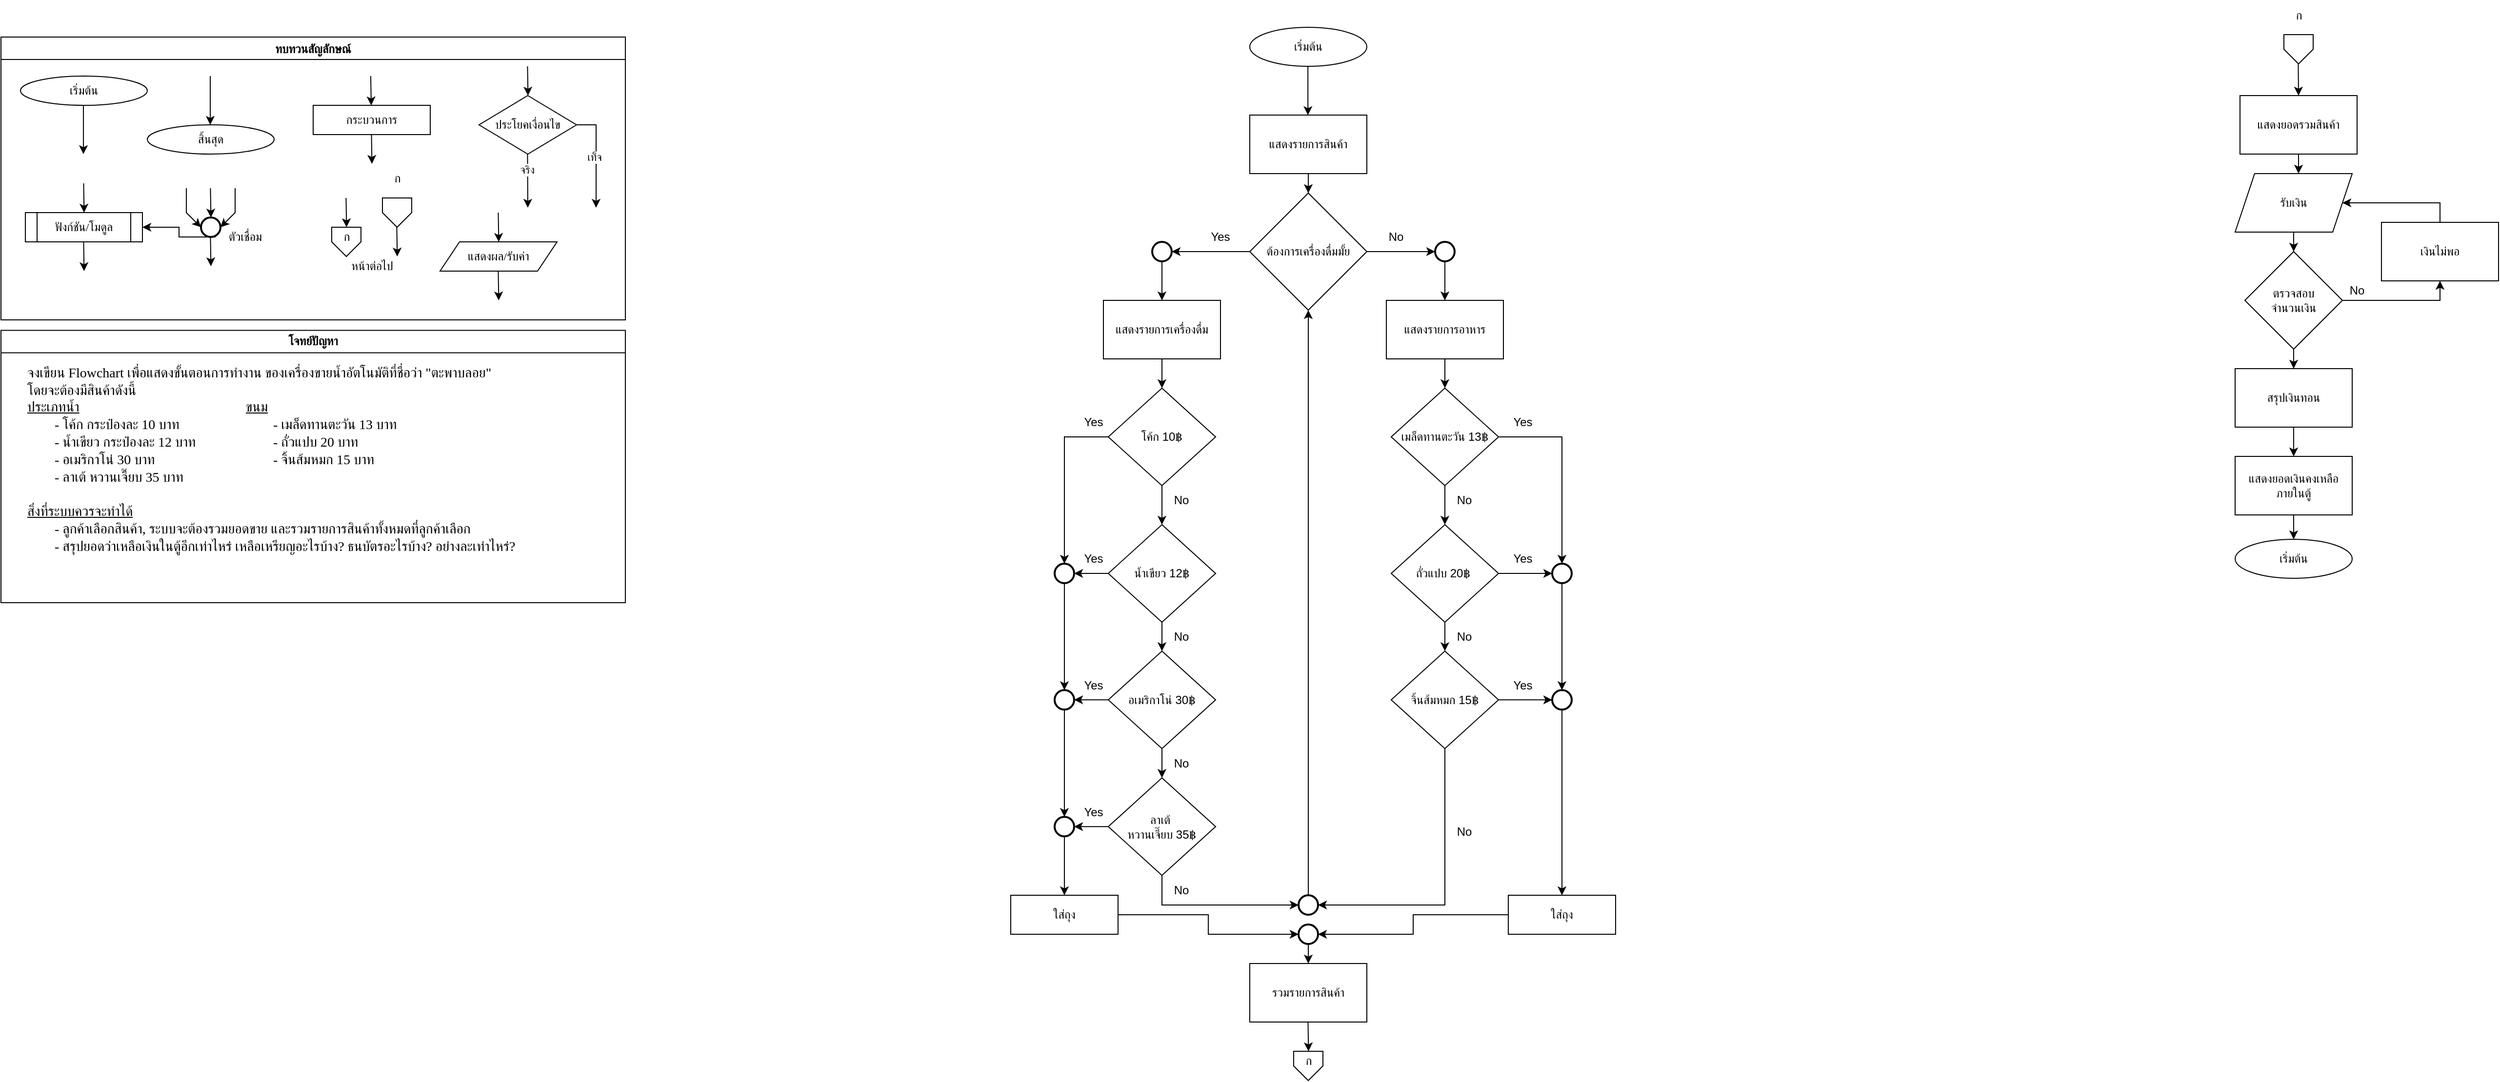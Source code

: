 <mxfile version="28.0.3">
  <diagram name="Page-1" id="P9CoXDW8uRd9M_O3XwbH">
    <mxGraphModel dx="2895" dy="1022" grid="1" gridSize="10" guides="1" tooltips="1" connect="1" arrows="1" fold="1" page="1" pageScale="1" pageWidth="1000" pageHeight="1169" math="0" shadow="0">
      <root>
        <mxCell id="0" />
        <mxCell id="1" parent="0" />
        <mxCell id="0fHbCotXsVHA08c29kzg-1" value="ทบทวนสัญลักษณ์" style="swimlane;fontFamily=Sarabun;fontSource=https%3A%2F%2Ffonts.googleapis.com%2Fcss%3Ffamily%3DSarabun;" vertex="1" parent="1">
          <mxGeometry x="-840" y="40" width="640" height="290" as="geometry" />
        </mxCell>
        <mxCell id="0fHbCotXsVHA08c29kzg-2" value="&lt;font data-font-src=&quot;https://fonts.googleapis.com/css?family=Sarabun&quot; face=&quot;Sarabun&quot;&gt;เริ่มต้น&lt;/font&gt;" style="ellipse;whiteSpace=wrap;html=1;" vertex="1" parent="0fHbCotXsVHA08c29kzg-1">
          <mxGeometry x="20" y="40" width="130" height="30" as="geometry" />
        </mxCell>
        <mxCell id="0fHbCotXsVHA08c29kzg-3" value="" style="endArrow=classic;html=1;rounded=0;" edge="1" parent="0fHbCotXsVHA08c29kzg-1">
          <mxGeometry width="50" height="50" relative="1" as="geometry">
            <mxPoint x="84.5" y="70" as="sourcePoint" />
            <mxPoint x="84.5" y="120" as="targetPoint" />
          </mxGeometry>
        </mxCell>
        <mxCell id="0fHbCotXsVHA08c29kzg-4" value="&lt;font face=&quot;Sarabun&quot;&gt;สิ้นสุด&lt;/font&gt;" style="ellipse;whiteSpace=wrap;html=1;" vertex="1" parent="0fHbCotXsVHA08c29kzg-1">
          <mxGeometry x="150" y="90" width="130" height="30" as="geometry" />
        </mxCell>
        <mxCell id="0fHbCotXsVHA08c29kzg-5" value="" style="endArrow=classic;html=1;rounded=0;" edge="1" parent="0fHbCotXsVHA08c29kzg-1">
          <mxGeometry width="50" height="50" relative="1" as="geometry">
            <mxPoint x="214.5" y="40" as="sourcePoint" />
            <mxPoint x="214.5" y="90" as="targetPoint" />
          </mxGeometry>
        </mxCell>
        <mxCell id="0fHbCotXsVHA08c29kzg-6" value="กระบวนการ" style="rounded=0;whiteSpace=wrap;html=1;fontFamily=Sarabun;fontSource=https%3A%2F%2Ffonts.googleapis.com%2Fcss%3Ffamily%3DSarabun;" vertex="1" parent="0fHbCotXsVHA08c29kzg-1">
          <mxGeometry x="320" y="70" width="120" height="30" as="geometry" />
        </mxCell>
        <mxCell id="0fHbCotXsVHA08c29kzg-7" value="" style="endArrow=classic;html=1;rounded=0;" edge="1" parent="0fHbCotXsVHA08c29kzg-1">
          <mxGeometry width="50" height="50" relative="1" as="geometry">
            <mxPoint x="379" y="40" as="sourcePoint" />
            <mxPoint x="379.5" y="70" as="targetPoint" />
          </mxGeometry>
        </mxCell>
        <mxCell id="0fHbCotXsVHA08c29kzg-8" value="" style="endArrow=classic;html=1;rounded=0;" edge="1" parent="0fHbCotXsVHA08c29kzg-1">
          <mxGeometry width="50" height="50" relative="1" as="geometry">
            <mxPoint x="379.75" y="100" as="sourcePoint" />
            <mxPoint x="380.25" y="130" as="targetPoint" />
          </mxGeometry>
        </mxCell>
        <mxCell id="0fHbCotXsVHA08c29kzg-9" value="ประโยคเงื่อนไข" style="rhombus;whiteSpace=wrap;html=1;fontFamily=Sarabun;fontSource=https%3A%2F%2Ffonts.googleapis.com%2Fcss%3Ffamily%3DSarabun;" vertex="1" parent="0fHbCotXsVHA08c29kzg-1">
          <mxGeometry x="490" y="60" width="100" height="60" as="geometry" />
        </mxCell>
        <mxCell id="0fHbCotXsVHA08c29kzg-10" value="" style="endArrow=classic;html=1;rounded=0;" edge="1" parent="0fHbCotXsVHA08c29kzg-1">
          <mxGeometry width="50" height="50" relative="1" as="geometry">
            <mxPoint x="539.71" y="30" as="sourcePoint" />
            <mxPoint x="540.21" y="60" as="targetPoint" />
          </mxGeometry>
        </mxCell>
        <mxCell id="0fHbCotXsVHA08c29kzg-11" value="" style="endArrow=classic;html=1;rounded=0;" edge="1" parent="0fHbCotXsVHA08c29kzg-1">
          <mxGeometry width="50" height="50" relative="1" as="geometry">
            <mxPoint x="539.71" y="120" as="sourcePoint" />
            <mxPoint x="540" y="175" as="targetPoint" />
          </mxGeometry>
        </mxCell>
        <mxCell id="0fHbCotXsVHA08c29kzg-12" value="จริง" style="edgeLabel;html=1;align=center;verticalAlign=middle;resizable=0;points=[];fontFamily=Sarabun;fontSource=https%3A%2F%2Ffonts.googleapis.com%2Fcss%3Ffamily%3DSarabun;" vertex="1" connectable="0" parent="0fHbCotXsVHA08c29kzg-11">
          <mxGeometry x="-0.414" y="-1" relative="1" as="geometry">
            <mxPoint as="offset" />
          </mxGeometry>
        </mxCell>
        <mxCell id="0fHbCotXsVHA08c29kzg-13" value="" style="endArrow=classic;html=1;rounded=0;exitX=1;exitY=0.5;exitDx=0;exitDy=0;" edge="1" parent="0fHbCotXsVHA08c29kzg-1" source="0fHbCotXsVHA08c29kzg-9">
          <mxGeometry width="50" height="50" relative="1" as="geometry">
            <mxPoint x="620" y="95" as="sourcePoint" />
            <mxPoint x="610" y="175" as="targetPoint" />
            <Array as="points">
              <mxPoint x="610" y="90" />
            </Array>
          </mxGeometry>
        </mxCell>
        <mxCell id="0fHbCotXsVHA08c29kzg-14" value="&lt;font data-font-src=&quot;https://fonts.googleapis.com/css?family=Sarabun&quot; face=&quot;Sarabun&quot;&gt;เท็จ&lt;/font&gt;" style="edgeLabel;html=1;align=center;verticalAlign=middle;resizable=0;points=[];" vertex="1" connectable="0" parent="0fHbCotXsVHA08c29kzg-13">
          <mxGeometry x="-0.002" y="-2" relative="1" as="geometry">
            <mxPoint as="offset" />
          </mxGeometry>
        </mxCell>
        <mxCell id="0fHbCotXsVHA08c29kzg-15" value="&lt;font data-font-src=&quot;https://fonts.googleapis.com/css?family=Sarabun&quot; face=&quot;Sarabun&quot;&gt;ฟังก์ชัน/โมดูล&lt;/font&gt;" style="shape=process;whiteSpace=wrap;html=1;backgroundOutline=1;" vertex="1" parent="0fHbCotXsVHA08c29kzg-1">
          <mxGeometry x="25" y="180" width="120" height="30" as="geometry" />
        </mxCell>
        <mxCell id="0fHbCotXsVHA08c29kzg-16" value="" style="endArrow=classic;html=1;rounded=0;" edge="1" parent="0fHbCotXsVHA08c29kzg-1">
          <mxGeometry width="50" height="50" relative="1" as="geometry">
            <mxPoint x="84.71" y="150" as="sourcePoint" />
            <mxPoint x="85.21" y="180" as="targetPoint" />
          </mxGeometry>
        </mxCell>
        <mxCell id="0fHbCotXsVHA08c29kzg-17" value="" style="endArrow=classic;html=1;rounded=0;" edge="1" parent="0fHbCotXsVHA08c29kzg-1">
          <mxGeometry width="50" height="50" relative="1" as="geometry">
            <mxPoint x="84.71" y="210" as="sourcePoint" />
            <mxPoint x="85.21" y="240" as="targetPoint" />
          </mxGeometry>
        </mxCell>
        <mxCell id="0fHbCotXsVHA08c29kzg-18" value="" style="strokeWidth=2;html=1;shape=mxgraph.flowchart.start_2;whiteSpace=wrap;" vertex="1" parent="0fHbCotXsVHA08c29kzg-1">
          <mxGeometry x="205" y="185" width="20" height="20" as="geometry" />
        </mxCell>
        <mxCell id="0fHbCotXsVHA08c29kzg-19" value="" style="endArrow=classic;html=1;rounded=0;" edge="1" parent="0fHbCotXsVHA08c29kzg-1">
          <mxGeometry width="50" height="50" relative="1" as="geometry">
            <mxPoint x="214.71" y="155" as="sourcePoint" />
            <mxPoint x="215.21" y="185" as="targetPoint" />
          </mxGeometry>
        </mxCell>
        <mxCell id="0fHbCotXsVHA08c29kzg-20" value="" style="endArrow=classic;html=1;rounded=0;entryX=0;entryY=0.5;entryDx=0;entryDy=0;entryPerimeter=0;" edge="1" parent="0fHbCotXsVHA08c29kzg-1" target="0fHbCotXsVHA08c29kzg-18">
          <mxGeometry width="50" height="50" relative="1" as="geometry">
            <mxPoint x="190.0" y="155" as="sourcePoint" />
            <mxPoint x="190.5" y="185" as="targetPoint" />
            <Array as="points">
              <mxPoint x="190" y="180" />
            </Array>
          </mxGeometry>
        </mxCell>
        <mxCell id="0fHbCotXsVHA08c29kzg-21" value="" style="endArrow=classic;html=1;rounded=0;entryX=1;entryY=0.5;entryDx=0;entryDy=0;entryPerimeter=0;" edge="1" parent="0fHbCotXsVHA08c29kzg-1" target="0fHbCotXsVHA08c29kzg-18">
          <mxGeometry width="50" height="50" relative="1" as="geometry">
            <mxPoint x="240.0" y="155" as="sourcePoint" />
            <mxPoint x="240.5" y="185" as="targetPoint" />
            <Array as="points">
              <mxPoint x="240" y="180" />
            </Array>
          </mxGeometry>
        </mxCell>
        <mxCell id="0fHbCotXsVHA08c29kzg-22" value="" style="endArrow=classic;html=1;rounded=0;" edge="1" parent="0fHbCotXsVHA08c29kzg-1">
          <mxGeometry width="50" height="50" relative="1" as="geometry">
            <mxPoint x="214.71" y="205" as="sourcePoint" />
            <mxPoint x="215.21" y="235" as="targetPoint" />
          </mxGeometry>
        </mxCell>
        <mxCell id="0fHbCotXsVHA08c29kzg-57" value="" style="edgeStyle=orthogonalEdgeStyle;rounded=0;orthogonalLoop=1;jettySize=auto;html=1;" edge="1" parent="0fHbCotXsVHA08c29kzg-1" source="0fHbCotXsVHA08c29kzg-23" target="0fHbCotXsVHA08c29kzg-15">
          <mxGeometry relative="1" as="geometry" />
        </mxCell>
        <mxCell id="0fHbCotXsVHA08c29kzg-23" value="&lt;font data-font-src=&quot;https://fonts.googleapis.com/css?family=Sarabun&quot; face=&quot;Sarabun&quot;&gt;ตัวเชื่อม&lt;/font&gt;" style="text;html=1;align=center;verticalAlign=middle;resizable=0;points=[];autosize=1;strokeColor=none;fillColor=none;" vertex="1" parent="0fHbCotXsVHA08c29kzg-1">
          <mxGeometry x="220" y="190" width="60" height="30" as="geometry" />
        </mxCell>
        <mxCell id="0fHbCotXsVHA08c29kzg-24" value="" style="endArrow=classic;html=1;rounded=0;" edge="1" parent="0fHbCotXsVHA08c29kzg-1">
          <mxGeometry width="50" height="50" relative="1" as="geometry">
            <mxPoint x="353.71" y="165" as="sourcePoint" />
            <mxPoint x="354.21" y="195" as="targetPoint" />
          </mxGeometry>
        </mxCell>
        <mxCell id="0fHbCotXsVHA08c29kzg-25" value="" style="verticalLabelPosition=bottom;verticalAlign=top;html=1;shape=offPageConnector;rounded=0;size=0.5;" vertex="1" parent="0fHbCotXsVHA08c29kzg-1">
          <mxGeometry x="339" y="195" width="30" height="30" as="geometry" />
        </mxCell>
        <mxCell id="0fHbCotXsVHA08c29kzg-26" value="" style="endArrow=classic;html=1;rounded=0;" edge="1" parent="0fHbCotXsVHA08c29kzg-1">
          <mxGeometry width="50" height="50" relative="1" as="geometry">
            <mxPoint x="405.71" y="195" as="sourcePoint" />
            <mxPoint x="406.21" y="225" as="targetPoint" />
          </mxGeometry>
        </mxCell>
        <mxCell id="0fHbCotXsVHA08c29kzg-27" value="" style="verticalLabelPosition=bottom;verticalAlign=top;html=1;shape=offPageConnector;rounded=0;size=0.5;" vertex="1" parent="0fHbCotXsVHA08c29kzg-1">
          <mxGeometry x="391" y="165" width="30" height="30" as="geometry" />
        </mxCell>
        <mxCell id="0fHbCotXsVHA08c29kzg-28" value="หน้าต่อไป" style="text;html=1;align=center;verticalAlign=middle;resizable=0;points=[];autosize=1;strokeColor=none;fillColor=none;fontFamily=Sarabun;fontSource=https%3A%2F%2Ffonts.googleapis.com%2Fcss%3Ffamily%3DSarabun;" vertex="1" parent="0fHbCotXsVHA08c29kzg-1">
          <mxGeometry x="345" y="220" width="70" height="30" as="geometry" />
        </mxCell>
        <mxCell id="0fHbCotXsVHA08c29kzg-29" value="ก" style="text;html=1;align=center;verticalAlign=middle;resizable=0;points=[];autosize=1;strokeColor=none;fillColor=none;fontFamily=Sarabun;fontSource=https%3A%2F%2Ffonts.googleapis.com%2Fcss%3Ffamily%3DSarabun;" vertex="1" parent="0fHbCotXsVHA08c29kzg-1">
          <mxGeometry x="339" y="190" width="30" height="30" as="geometry" />
        </mxCell>
        <mxCell id="0fHbCotXsVHA08c29kzg-30" value="ก" style="text;html=1;align=center;verticalAlign=middle;resizable=0;points=[];autosize=1;strokeColor=none;fillColor=none;fontFamily=Sarabun;fontSource=https%3A%2F%2Ffonts.googleapis.com%2Fcss%3Ffamily%3DSarabun;" vertex="1" parent="0fHbCotXsVHA08c29kzg-1">
          <mxGeometry x="391" y="130" width="30" height="30" as="geometry" />
        </mxCell>
        <mxCell id="0fHbCotXsVHA08c29kzg-31" value="แสดงผล/รับค่า" style="shape=parallelogram;perimeter=parallelogramPerimeter;whiteSpace=wrap;html=1;fixedSize=1;fontFamily=Sarabun;fontSource=https%3A%2F%2Ffonts.googleapis.com%2Fcss%3Ffamily%3DSarabun;" vertex="1" parent="0fHbCotXsVHA08c29kzg-1">
          <mxGeometry x="450" y="210" width="120" height="30" as="geometry" />
        </mxCell>
        <mxCell id="0fHbCotXsVHA08c29kzg-32" value="" style="endArrow=classic;html=1;rounded=0;" edge="1" parent="0fHbCotXsVHA08c29kzg-1">
          <mxGeometry width="50" height="50" relative="1" as="geometry">
            <mxPoint x="509.71" y="180" as="sourcePoint" />
            <mxPoint x="510.21" y="210" as="targetPoint" />
          </mxGeometry>
        </mxCell>
        <mxCell id="0fHbCotXsVHA08c29kzg-33" value="" style="endArrow=classic;html=1;rounded=0;" edge="1" parent="0fHbCotXsVHA08c29kzg-1">
          <mxGeometry width="50" height="50" relative="1" as="geometry">
            <mxPoint x="509.71" y="240" as="sourcePoint" />
            <mxPoint x="510.21" y="270" as="targetPoint" />
          </mxGeometry>
        </mxCell>
        <mxCell id="0fHbCotXsVHA08c29kzg-34" value="&lt;font data-font-src=&quot;https://fonts.googleapis.com/css?family=Sarabun&quot; face=&quot;Sarabun&quot;&gt;โจทย์ปัญหา&lt;/font&gt;" style="swimlane;whiteSpace=wrap;html=1;" vertex="1" parent="1">
          <mxGeometry x="-840" y="340.75" width="640" height="279.25" as="geometry" />
        </mxCell>
        <mxCell id="0fHbCotXsVHA08c29kzg-35" value="&lt;font data-font-src=&quot;https://fonts.googleapis.com/css?family=Sarabun&quot; face=&quot;Sarabun&quot; style=&quot;font-size: 14px;&quot;&gt;จงเขียน Flowchart เพื่อแสดงขั้นตอนการทำงาน ของเครื่องขายน้ำอัตโนมัติที่ชื่อว่า &quot;ตะพาบลอย&quot;&lt;br&gt;โดยจะต้องมีสินค้าดังนี้&lt;br&gt;&lt;u&gt;ประเภทน้ำ&lt;span style=&quot;white-space: pre;&quot;&gt;&#x9;&lt;/span&gt;&lt;span style=&quot;white-space: pre;&quot;&gt;&#x9;&lt;/span&gt;&lt;span style=&quot;white-space: pre;&quot;&gt;&#x9;&lt;/span&gt;&lt;span style=&quot;white-space: pre;&quot;&gt;&#x9;&lt;/span&gt;&lt;span style=&quot;white-space: pre;&quot;&gt;&#x9;&lt;/span&gt;&lt;span style=&quot;white-space: pre;&quot;&gt;&#x9;&lt;span style=&quot;white-space: pre;&quot;&gt;&#x9;&lt;/span&gt;ข&lt;/span&gt;นม&lt;/u&gt;&lt;br&gt;&lt;span style=&quot;white-space: pre;&quot;&gt;&#x9;&lt;/span&gt;- โค้ก กระป๋องละ 10 บาท&lt;span style=&quot;white-space: pre;&quot;&gt;&#x9;&lt;/span&gt;&lt;span style=&quot;white-space: pre;&quot;&gt;&#x9;&lt;/span&gt;&lt;span style=&quot;white-space: pre;&quot;&gt;&#x9;&lt;/span&gt;&lt;span style=&quot;white-space: pre;&quot;&gt;&#x9;&lt;/span&gt;- เมล็ดทานตะวัน 13 บาท&lt;br&gt;&lt;span style=&quot;white-space: pre;&quot;&gt;&#x9;&lt;/span&gt;- น้ำเขียว กระป๋องละ 12 บาท&lt;span style=&quot;white-space: pre;&quot;&gt;&#x9;&lt;/span&gt;&lt;span style=&quot;white-space: pre;&quot;&gt;&#x9;&lt;/span&gt;&lt;span style=&quot;white-space: pre;&quot;&gt;&#x9;&lt;/span&gt;- ถั่วแปบ 20 บาท&lt;br&gt;&lt;span style=&quot;white-space: pre;&quot;&gt;&#x9;&lt;/span&gt;- อเมริกาโน่ 30 บาท&lt;span style=&quot;white-space: pre;&quot;&gt;&#x9;&lt;/span&gt;&lt;span style=&quot;white-space: pre;&quot;&gt;&#x9;&lt;/span&gt;&lt;span style=&quot;white-space: pre;&quot;&gt;&#x9;&lt;/span&gt;&lt;span style=&quot;white-space: pre;&quot;&gt;&#x9;&lt;/span&gt;&lt;span style=&quot;white-space: pre;&quot;&gt;&#x9;&lt;/span&gt;- จิ้นส้มหมก 15 บาท&lt;br&gt;&lt;span style=&quot;white-space: pre;&quot;&gt;&#x9;&lt;/span&gt;- ลาเต้ หวานเจี๊ยบ 35 บาท&lt;span style=&quot;white-space: pre;&quot;&gt;&#x9;&lt;/span&gt;&lt;br&gt;&lt;br&gt;&lt;u&gt;สิ่งที่ระบบควรจะทำได้&lt;/u&gt;&lt;br&gt;&lt;span style=&quot;white-space: pre;&quot;&gt;&#x9;&lt;/span&gt;- ลูกค้าเลือกสินค้า, ระบบจะต้องรวมยอดขาย และรวมรายการสินค้าทั้งหมดที่ลูกค้าเลือก&lt;br&gt;&lt;span style=&quot;white-space: pre;&quot;&gt;&#x9;&lt;/span&gt;- สรุปยอดว่าเหลือเงินในตู้อีกเท่าไหร่ เหลือเหรียญอะไรบ้าง? ธนบัตรอะไรบ้าง? อย่างละเท่าไหร่?&lt;br&gt;&lt;br&gt;&lt;br&gt;&lt;/font&gt;" style="text;html=1;align=left;verticalAlign=middle;resizable=0;points=[];autosize=1;strokeColor=none;fillColor=none;fontSize=14;" vertex="1" parent="0fHbCotXsVHA08c29kzg-34">
          <mxGeometry x="25" y="30" width="580" height="240" as="geometry" />
        </mxCell>
        <mxCell id="0fHbCotXsVHA08c29kzg-43" value="&lt;font data-font-src=&quot;https://fonts.googleapis.com/css?family=Sarabun&quot; face=&quot;Sarabun&quot;&gt;เริ่มต้น&lt;/font&gt;" style="ellipse;whiteSpace=wrap;html=1;" vertex="1" parent="1">
          <mxGeometry x="440" y="30" width="120" height="40" as="geometry" />
        </mxCell>
        <mxCell id="0fHbCotXsVHA08c29kzg-44" value="" style="endArrow=classic;html=1;rounded=0;" edge="1" parent="1">
          <mxGeometry width="50" height="50" relative="1" as="geometry">
            <mxPoint x="499.6" y="70" as="sourcePoint" />
            <mxPoint x="499.6" y="120" as="targetPoint" />
          </mxGeometry>
        </mxCell>
        <mxCell id="0fHbCotXsVHA08c29kzg-53" value="" style="edgeStyle=orthogonalEdgeStyle;rounded=0;orthogonalLoop=1;jettySize=auto;html=1;" edge="1" parent="1" source="0fHbCotXsVHA08c29kzg-51" target="0fHbCotXsVHA08c29kzg-52">
          <mxGeometry relative="1" as="geometry" />
        </mxCell>
        <mxCell id="0fHbCotXsVHA08c29kzg-51" value="แสดงรายการสินค้า" style="rounded=0;whiteSpace=wrap;html=1;" vertex="1" parent="1">
          <mxGeometry x="440" y="120" width="120" height="60" as="geometry" />
        </mxCell>
        <mxCell id="0fHbCotXsVHA08c29kzg-62" value="" style="edgeStyle=orthogonalEdgeStyle;rounded=0;orthogonalLoop=1;jettySize=auto;html=1;" edge="1" parent="1" source="0fHbCotXsVHA08c29kzg-52" target="0fHbCotXsVHA08c29kzg-58">
          <mxGeometry relative="1" as="geometry" />
        </mxCell>
        <mxCell id="0fHbCotXsVHA08c29kzg-66" value="" style="edgeStyle=orthogonalEdgeStyle;rounded=0;orthogonalLoop=1;jettySize=auto;html=1;" edge="1" parent="1" source="0fHbCotXsVHA08c29kzg-52" target="0fHbCotXsVHA08c29kzg-59">
          <mxGeometry relative="1" as="geometry" />
        </mxCell>
        <mxCell id="0fHbCotXsVHA08c29kzg-52" value="ต้องการเครื่องดื่มมั้ย" style="rhombus;whiteSpace=wrap;html=1;" vertex="1" parent="1">
          <mxGeometry x="440" y="200" width="120" height="120" as="geometry" />
        </mxCell>
        <mxCell id="0fHbCotXsVHA08c29kzg-71" value="" style="edgeStyle=orthogonalEdgeStyle;rounded=0;orthogonalLoop=1;jettySize=auto;html=1;" edge="1" parent="1" source="0fHbCotXsVHA08c29kzg-58" target="0fHbCotXsVHA08c29kzg-70">
          <mxGeometry relative="1" as="geometry" />
        </mxCell>
        <mxCell id="0fHbCotXsVHA08c29kzg-58" value="" style="strokeWidth=2;html=1;shape=mxgraph.flowchart.start_2;whiteSpace=wrap;" vertex="1" parent="1">
          <mxGeometry x="630" y="250" width="20" height="20" as="geometry" />
        </mxCell>
        <mxCell id="0fHbCotXsVHA08c29kzg-69" value="" style="edgeStyle=orthogonalEdgeStyle;rounded=0;orthogonalLoop=1;jettySize=auto;html=1;" edge="1" parent="1" source="0fHbCotXsVHA08c29kzg-59" target="0fHbCotXsVHA08c29kzg-68">
          <mxGeometry relative="1" as="geometry" />
        </mxCell>
        <mxCell id="0fHbCotXsVHA08c29kzg-59" value="" style="strokeWidth=2;html=1;shape=mxgraph.flowchart.start_2;whiteSpace=wrap;" vertex="1" parent="1">
          <mxGeometry x="340" y="250" width="20" height="20" as="geometry" />
        </mxCell>
        <mxCell id="0fHbCotXsVHA08c29kzg-63" value="Yes" style="text;html=1;align=center;verticalAlign=middle;whiteSpace=wrap;rounded=0;" vertex="1" parent="1">
          <mxGeometry x="380" y="230" width="60" height="30" as="geometry" />
        </mxCell>
        <mxCell id="0fHbCotXsVHA08c29kzg-64" value="No" style="text;html=1;align=center;verticalAlign=middle;whiteSpace=wrap;rounded=0;" vertex="1" parent="1">
          <mxGeometry x="560" y="230" width="60" height="30" as="geometry" />
        </mxCell>
        <mxCell id="0fHbCotXsVHA08c29kzg-81" style="edgeStyle=orthogonalEdgeStyle;rounded=0;orthogonalLoop=1;jettySize=auto;html=1;entryX=0.5;entryY=0;entryDx=0;entryDy=0;exitX=0.5;exitY=1;exitDx=0;exitDy=0;" edge="1" parent="1" source="0fHbCotXsVHA08c29kzg-67" target="0fHbCotXsVHA08c29kzg-72">
          <mxGeometry relative="1" as="geometry">
            <mxPoint x="270" y="609.94" as="targetPoint" />
            <mxPoint x="324.936" y="519.999" as="sourcePoint" />
            <Array as="points">
              <mxPoint x="350" y="529.63" />
              <mxPoint x="350" y="529.63" />
            </Array>
          </mxGeometry>
        </mxCell>
        <mxCell id="0fHbCotXsVHA08c29kzg-110" style="edgeStyle=orthogonalEdgeStyle;rounded=0;orthogonalLoop=1;jettySize=auto;html=1;entryX=0.5;entryY=0;entryDx=0;entryDy=0;entryPerimeter=0;" edge="1" parent="1" source="0fHbCotXsVHA08c29kzg-67" target="0fHbCotXsVHA08c29kzg-107">
          <mxGeometry relative="1" as="geometry">
            <mxPoint x="240" y="450" as="targetPoint" />
          </mxGeometry>
        </mxCell>
        <mxCell id="0fHbCotXsVHA08c29kzg-67" value="โค้ก 10฿" style="rhombus;whiteSpace=wrap;html=1;" vertex="1" parent="1">
          <mxGeometry x="295" y="400" width="110" height="100" as="geometry" />
        </mxCell>
        <mxCell id="0fHbCotXsVHA08c29kzg-79" style="edgeStyle=orthogonalEdgeStyle;rounded=0;orthogonalLoop=1;jettySize=auto;html=1;entryX=0.5;entryY=0;entryDx=0;entryDy=0;" edge="1" parent="1" source="0fHbCotXsVHA08c29kzg-68" target="0fHbCotXsVHA08c29kzg-67">
          <mxGeometry relative="1" as="geometry" />
        </mxCell>
        <mxCell id="0fHbCotXsVHA08c29kzg-68" value="แสดงรายการเครื่องดื่ม" style="rounded=0;whiteSpace=wrap;html=1;" vertex="1" parent="1">
          <mxGeometry x="290" y="310" width="120" height="60" as="geometry" />
        </mxCell>
        <mxCell id="0fHbCotXsVHA08c29kzg-102" style="edgeStyle=orthogonalEdgeStyle;rounded=0;orthogonalLoop=1;jettySize=auto;html=1;entryX=0.5;entryY=0;entryDx=0;entryDy=0;" edge="1" parent="1" source="0fHbCotXsVHA08c29kzg-70" target="0fHbCotXsVHA08c29kzg-93">
          <mxGeometry relative="1" as="geometry" />
        </mxCell>
        <mxCell id="0fHbCotXsVHA08c29kzg-70" value="แสดงรายการอาหาร" style="rounded=0;whiteSpace=wrap;html=1;" vertex="1" parent="1">
          <mxGeometry x="580" y="310" width="120" height="60" as="geometry" />
        </mxCell>
        <mxCell id="0fHbCotXsVHA08c29kzg-90" value="" style="edgeStyle=orthogonalEdgeStyle;rounded=0;orthogonalLoop=1;jettySize=auto;html=1;" edge="1" parent="1" source="0fHbCotXsVHA08c29kzg-72" target="0fHbCotXsVHA08c29kzg-84">
          <mxGeometry relative="1" as="geometry" />
        </mxCell>
        <mxCell id="0fHbCotXsVHA08c29kzg-72" value="น้ำเขียว 12฿" style="rhombus;whiteSpace=wrap;html=1;" vertex="1" parent="1">
          <mxGeometry x="295" y="540" width="110" height="100" as="geometry" />
        </mxCell>
        <mxCell id="0fHbCotXsVHA08c29kzg-82" value="No" style="text;html=1;align=center;verticalAlign=middle;whiteSpace=wrap;rounded=0;" vertex="1" parent="1">
          <mxGeometry x="340" y="500" width="60" height="30" as="geometry" />
        </mxCell>
        <mxCell id="0fHbCotXsVHA08c29kzg-91" value="" style="edgeStyle=orthogonalEdgeStyle;rounded=0;orthogonalLoop=1;jettySize=auto;html=1;" edge="1" parent="1" source="0fHbCotXsVHA08c29kzg-84" target="0fHbCotXsVHA08c29kzg-88">
          <mxGeometry relative="1" as="geometry" />
        </mxCell>
        <mxCell id="0fHbCotXsVHA08c29kzg-84" value="อเมริกาโน่ 30฿" style="rhombus;whiteSpace=wrap;html=1;" vertex="1" parent="1">
          <mxGeometry x="295" y="669.63" width="110" height="100" as="geometry" />
        </mxCell>
        <mxCell id="0fHbCotXsVHA08c29kzg-86" value="No" style="text;html=1;align=center;verticalAlign=middle;whiteSpace=wrap;rounded=0;" vertex="1" parent="1">
          <mxGeometry x="340" y="639.63" width="60" height="30" as="geometry" />
        </mxCell>
        <mxCell id="0fHbCotXsVHA08c29kzg-118" style="edgeStyle=orthogonalEdgeStyle;rounded=0;orthogonalLoop=1;jettySize=auto;html=1;entryX=0;entryY=0.5;entryDx=0;entryDy=0;entryPerimeter=0;exitX=0.5;exitY=1;exitDx=0;exitDy=0;" edge="1" parent="1" source="0fHbCotXsVHA08c29kzg-88" target="0fHbCotXsVHA08c29kzg-117">
          <mxGeometry relative="1" as="geometry">
            <mxPoint x="350" y="930" as="targetPoint" />
          </mxGeometry>
        </mxCell>
        <mxCell id="0fHbCotXsVHA08c29kzg-88" value="ลาเต้&amp;nbsp;&lt;div&gt;หวานเจี๊ยบ 35฿&lt;/div&gt;" style="rhombus;whiteSpace=wrap;html=1;" vertex="1" parent="1">
          <mxGeometry x="295" y="799.63" width="110" height="100" as="geometry" />
        </mxCell>
        <mxCell id="0fHbCotXsVHA08c29kzg-89" value="No" style="text;html=1;align=center;verticalAlign=middle;whiteSpace=wrap;rounded=0;" vertex="1" parent="1">
          <mxGeometry x="340" y="769.63" width="60" height="30" as="geometry" />
        </mxCell>
        <mxCell id="0fHbCotXsVHA08c29kzg-92" style="edgeStyle=orthogonalEdgeStyle;rounded=0;orthogonalLoop=1;jettySize=auto;html=1;entryX=0.5;entryY=0;entryDx=0;entryDy=0;exitX=0.5;exitY=1;exitDx=0;exitDy=0;" edge="1" source="0fHbCotXsVHA08c29kzg-93" target="0fHbCotXsVHA08c29kzg-95" parent="1">
          <mxGeometry relative="1" as="geometry">
            <mxPoint x="560" y="609.94" as="targetPoint" />
            <mxPoint x="614.936" y="519.999" as="sourcePoint" />
            <Array as="points">
              <mxPoint x="640" y="529.63" />
              <mxPoint x="640" y="529.63" />
            </Array>
          </mxGeometry>
        </mxCell>
        <mxCell id="0fHbCotXsVHA08c29kzg-127" style="edgeStyle=orthogonalEdgeStyle;rounded=0;orthogonalLoop=1;jettySize=auto;html=1;entryX=0.5;entryY=0;entryDx=0;entryDy=0;entryPerimeter=0;" edge="1" parent="1" source="0fHbCotXsVHA08c29kzg-93" target="0fHbCotXsVHA08c29kzg-120">
          <mxGeometry relative="1" as="geometry">
            <mxPoint x="760" y="450" as="targetPoint" />
          </mxGeometry>
        </mxCell>
        <mxCell id="0fHbCotXsVHA08c29kzg-93" value="เมล็ดทานตะวัน 13฿" style="rhombus;whiteSpace=wrap;html=1;" vertex="1" parent="1">
          <mxGeometry x="585" y="400" width="110" height="100" as="geometry" />
        </mxCell>
        <mxCell id="0fHbCotXsVHA08c29kzg-94" value="" style="edgeStyle=orthogonalEdgeStyle;rounded=0;orthogonalLoop=1;jettySize=auto;html=1;" edge="1" source="0fHbCotXsVHA08c29kzg-95" target="0fHbCotXsVHA08c29kzg-98" parent="1">
          <mxGeometry relative="1" as="geometry" />
        </mxCell>
        <mxCell id="0fHbCotXsVHA08c29kzg-95" value="ถั่วแปบ 20฿&amp;nbsp;" style="rhombus;whiteSpace=wrap;html=1;" vertex="1" parent="1">
          <mxGeometry x="585" y="540" width="110" height="100" as="geometry" />
        </mxCell>
        <mxCell id="0fHbCotXsVHA08c29kzg-96" value="No" style="text;html=1;align=center;verticalAlign=middle;whiteSpace=wrap;rounded=0;" vertex="1" parent="1">
          <mxGeometry x="630" y="500" width="60" height="30" as="geometry" />
        </mxCell>
        <mxCell id="0fHbCotXsVHA08c29kzg-97" value="" style="edgeStyle=orthogonalEdgeStyle;rounded=0;orthogonalLoop=1;jettySize=auto;html=1;entryX=1;entryY=0.5;entryDx=0;entryDy=0;entryPerimeter=0;exitX=0.5;exitY=1;exitDx=0;exitDy=0;" edge="1" source="0fHbCotXsVHA08c29kzg-98" target="0fHbCotXsVHA08c29kzg-117" parent="1">
          <mxGeometry relative="1" as="geometry">
            <mxPoint x="640.0" y="799.63" as="targetPoint" />
          </mxGeometry>
        </mxCell>
        <mxCell id="0fHbCotXsVHA08c29kzg-98" value="จิ้นส้มหมก 15฿" style="rhombus;whiteSpace=wrap;html=1;" vertex="1" parent="1">
          <mxGeometry x="585" y="669.63" width="110" height="100" as="geometry" />
        </mxCell>
        <mxCell id="0fHbCotXsVHA08c29kzg-99" value="No" style="text;html=1;align=center;verticalAlign=middle;whiteSpace=wrap;rounded=0;" vertex="1" parent="1">
          <mxGeometry x="630" y="639.63" width="60" height="30" as="geometry" />
        </mxCell>
        <mxCell id="0fHbCotXsVHA08c29kzg-101" value="No" style="text;html=1;align=center;verticalAlign=middle;whiteSpace=wrap;rounded=0;" vertex="1" parent="1">
          <mxGeometry x="630" y="839.63" width="60" height="30" as="geometry" />
        </mxCell>
        <mxCell id="0fHbCotXsVHA08c29kzg-104" value="ใส่ถุง" style="rounded=0;whiteSpace=wrap;html=1;" vertex="1" parent="1">
          <mxGeometry x="195" y="920" width="110" height="40" as="geometry" />
        </mxCell>
        <mxCell id="0fHbCotXsVHA08c29kzg-107" value="" style="strokeWidth=2;html=1;shape=mxgraph.flowchart.start_2;whiteSpace=wrap;" vertex="1" parent="1">
          <mxGeometry x="240" y="580" width="20" height="20" as="geometry" />
        </mxCell>
        <mxCell id="0fHbCotXsVHA08c29kzg-108" value="" style="strokeWidth=2;html=1;shape=mxgraph.flowchart.start_2;whiteSpace=wrap;" vertex="1" parent="1">
          <mxGeometry x="240" y="709.63" width="20" height="20" as="geometry" />
        </mxCell>
        <mxCell id="0fHbCotXsVHA08c29kzg-116" style="edgeStyle=orthogonalEdgeStyle;rounded=0;orthogonalLoop=1;jettySize=auto;html=1;" edge="1" parent="1" source="0fHbCotXsVHA08c29kzg-109" target="0fHbCotXsVHA08c29kzg-104">
          <mxGeometry relative="1" as="geometry" />
        </mxCell>
        <mxCell id="0fHbCotXsVHA08c29kzg-109" value="" style="strokeWidth=2;html=1;shape=mxgraph.flowchart.start_2;whiteSpace=wrap;" vertex="1" parent="1">
          <mxGeometry x="240" y="839.63" width="20" height="20" as="geometry" />
        </mxCell>
        <mxCell id="0fHbCotXsVHA08c29kzg-111" style="edgeStyle=orthogonalEdgeStyle;rounded=0;orthogonalLoop=1;jettySize=auto;html=1;entryX=1;entryY=0.5;entryDx=0;entryDy=0;entryPerimeter=0;" edge="1" parent="1" source="0fHbCotXsVHA08c29kzg-72" target="0fHbCotXsVHA08c29kzg-107">
          <mxGeometry relative="1" as="geometry" />
        </mxCell>
        <mxCell id="0fHbCotXsVHA08c29kzg-112" style="edgeStyle=orthogonalEdgeStyle;rounded=0;orthogonalLoop=1;jettySize=auto;html=1;entryX=0.5;entryY=0;entryDx=0;entryDy=0;entryPerimeter=0;" edge="1" parent="1" source="0fHbCotXsVHA08c29kzg-107" target="0fHbCotXsVHA08c29kzg-108">
          <mxGeometry relative="1" as="geometry" />
        </mxCell>
        <mxCell id="0fHbCotXsVHA08c29kzg-113" style="edgeStyle=orthogonalEdgeStyle;rounded=0;orthogonalLoop=1;jettySize=auto;html=1;entryX=1;entryY=0.5;entryDx=0;entryDy=0;entryPerimeter=0;" edge="1" parent="1" source="0fHbCotXsVHA08c29kzg-84" target="0fHbCotXsVHA08c29kzg-108">
          <mxGeometry relative="1" as="geometry" />
        </mxCell>
        <mxCell id="0fHbCotXsVHA08c29kzg-114" style="edgeStyle=orthogonalEdgeStyle;rounded=0;orthogonalLoop=1;jettySize=auto;html=1;entryX=0.5;entryY=0;entryDx=0;entryDy=0;entryPerimeter=0;" edge="1" parent="1" source="0fHbCotXsVHA08c29kzg-108" target="0fHbCotXsVHA08c29kzg-109">
          <mxGeometry relative="1" as="geometry" />
        </mxCell>
        <mxCell id="0fHbCotXsVHA08c29kzg-115" style="edgeStyle=orthogonalEdgeStyle;rounded=0;orthogonalLoop=1;jettySize=auto;html=1;entryX=1;entryY=0.5;entryDx=0;entryDy=0;entryPerimeter=0;" edge="1" parent="1" source="0fHbCotXsVHA08c29kzg-88" target="0fHbCotXsVHA08c29kzg-109">
          <mxGeometry relative="1" as="geometry" />
        </mxCell>
        <mxCell id="0fHbCotXsVHA08c29kzg-136" style="edgeStyle=orthogonalEdgeStyle;rounded=0;orthogonalLoop=1;jettySize=auto;html=1;entryX=0.5;entryY=1;entryDx=0;entryDy=0;" edge="1" parent="1" source="0fHbCotXsVHA08c29kzg-117" target="0fHbCotXsVHA08c29kzg-52">
          <mxGeometry relative="1" as="geometry" />
        </mxCell>
        <mxCell id="0fHbCotXsVHA08c29kzg-117" value="" style="strokeWidth=2;html=1;shape=mxgraph.flowchart.start_2;whiteSpace=wrap;" vertex="1" parent="1">
          <mxGeometry x="490" y="920" width="20" height="20" as="geometry" />
        </mxCell>
        <mxCell id="0fHbCotXsVHA08c29kzg-119" value="No" style="text;html=1;align=center;verticalAlign=middle;whiteSpace=wrap;rounded=0;" vertex="1" parent="1">
          <mxGeometry x="340" y="899.63" width="60" height="30" as="geometry" />
        </mxCell>
        <mxCell id="0fHbCotXsVHA08c29kzg-120" value="" style="strokeWidth=2;html=1;shape=mxgraph.flowchart.start_2;whiteSpace=wrap;" vertex="1" parent="1">
          <mxGeometry x="750" y="580" width="20" height="20" as="geometry" />
        </mxCell>
        <mxCell id="0fHbCotXsVHA08c29kzg-124" style="edgeStyle=orthogonalEdgeStyle;rounded=0;orthogonalLoop=1;jettySize=auto;html=1;entryX=0.5;entryY=0;entryDx=0;entryDy=0;" edge="1" parent="1" source="0fHbCotXsVHA08c29kzg-121" target="0fHbCotXsVHA08c29kzg-123">
          <mxGeometry relative="1" as="geometry" />
        </mxCell>
        <mxCell id="0fHbCotXsVHA08c29kzg-121" value="" style="strokeWidth=2;html=1;shape=mxgraph.flowchart.start_2;whiteSpace=wrap;" vertex="1" parent="1">
          <mxGeometry x="750" y="709.63" width="20" height="20" as="geometry" />
        </mxCell>
        <mxCell id="0fHbCotXsVHA08c29kzg-123" value="ใส่ถุง" style="rounded=0;whiteSpace=wrap;html=1;" vertex="1" parent="1">
          <mxGeometry x="705" y="920" width="110" height="40" as="geometry" />
        </mxCell>
        <mxCell id="0fHbCotXsVHA08c29kzg-125" style="edgeStyle=orthogonalEdgeStyle;rounded=0;orthogonalLoop=1;jettySize=auto;html=1;entryX=0;entryY=0.5;entryDx=0;entryDy=0;entryPerimeter=0;" edge="1" parent="1" source="0fHbCotXsVHA08c29kzg-98" target="0fHbCotXsVHA08c29kzg-121">
          <mxGeometry relative="1" as="geometry" />
        </mxCell>
        <mxCell id="0fHbCotXsVHA08c29kzg-126" style="edgeStyle=orthogonalEdgeStyle;rounded=0;orthogonalLoop=1;jettySize=auto;html=1;entryX=0;entryY=0.5;entryDx=0;entryDy=0;entryPerimeter=0;" edge="1" parent="1" source="0fHbCotXsVHA08c29kzg-95" target="0fHbCotXsVHA08c29kzg-120">
          <mxGeometry relative="1" as="geometry" />
        </mxCell>
        <mxCell id="0fHbCotXsVHA08c29kzg-128" style="edgeStyle=orthogonalEdgeStyle;rounded=0;orthogonalLoop=1;jettySize=auto;html=1;entryX=0.5;entryY=0;entryDx=0;entryDy=0;entryPerimeter=0;" edge="1" parent="1" source="0fHbCotXsVHA08c29kzg-120" target="0fHbCotXsVHA08c29kzg-121">
          <mxGeometry relative="1" as="geometry" />
        </mxCell>
        <mxCell id="0fHbCotXsVHA08c29kzg-129" value="Yes" style="text;html=1;align=center;verticalAlign=middle;whiteSpace=wrap;rounded=0;" vertex="1" parent="1">
          <mxGeometry x="250" y="560" width="60" height="30" as="geometry" />
        </mxCell>
        <mxCell id="0fHbCotXsVHA08c29kzg-130" value="Yes" style="text;html=1;align=center;verticalAlign=middle;whiteSpace=wrap;rounded=0;" vertex="1" parent="1">
          <mxGeometry x="250" y="690" width="60" height="30" as="geometry" />
        </mxCell>
        <mxCell id="0fHbCotXsVHA08c29kzg-131" value="Yes" style="text;html=1;align=center;verticalAlign=middle;whiteSpace=wrap;rounded=0;" vertex="1" parent="1">
          <mxGeometry x="250" y="420" width="60" height="30" as="geometry" />
        </mxCell>
        <mxCell id="0fHbCotXsVHA08c29kzg-132" value="Yes" style="text;html=1;align=center;verticalAlign=middle;whiteSpace=wrap;rounded=0;" vertex="1" parent="1">
          <mxGeometry x="250" y="820" width="60" height="30" as="geometry" />
        </mxCell>
        <mxCell id="0fHbCotXsVHA08c29kzg-133" value="Yes" style="text;html=1;align=center;verticalAlign=middle;whiteSpace=wrap;rounded=0;" vertex="1" parent="1">
          <mxGeometry x="690" y="420" width="60" height="30" as="geometry" />
        </mxCell>
        <mxCell id="0fHbCotXsVHA08c29kzg-134" value="Yes" style="text;html=1;align=center;verticalAlign=middle;whiteSpace=wrap;rounded=0;" vertex="1" parent="1">
          <mxGeometry x="690" y="560" width="60" height="30" as="geometry" />
        </mxCell>
        <mxCell id="0fHbCotXsVHA08c29kzg-135" value="Yes" style="text;html=1;align=center;verticalAlign=middle;whiteSpace=wrap;rounded=0;" vertex="1" parent="1">
          <mxGeometry x="690" y="690" width="60" height="30" as="geometry" />
        </mxCell>
        <mxCell id="0fHbCotXsVHA08c29kzg-143" value="" style="edgeStyle=orthogonalEdgeStyle;rounded=0;orthogonalLoop=1;jettySize=auto;html=1;" edge="1" parent="1" source="0fHbCotXsVHA08c29kzg-140">
          <mxGeometry relative="1" as="geometry">
            <mxPoint x="500.0" y="990.0" as="targetPoint" />
          </mxGeometry>
        </mxCell>
        <mxCell id="0fHbCotXsVHA08c29kzg-140" value="" style="strokeWidth=2;html=1;shape=mxgraph.flowchart.start_2;whiteSpace=wrap;" vertex="1" parent="1">
          <mxGeometry x="490" y="950" width="20" height="20" as="geometry" />
        </mxCell>
        <mxCell id="0fHbCotXsVHA08c29kzg-141" style="edgeStyle=orthogonalEdgeStyle;rounded=0;orthogonalLoop=1;jettySize=auto;html=1;entryX=1;entryY=0.5;entryDx=0;entryDy=0;entryPerimeter=0;" edge="1" parent="1" source="0fHbCotXsVHA08c29kzg-123" target="0fHbCotXsVHA08c29kzg-140">
          <mxGeometry relative="1" as="geometry" />
        </mxCell>
        <mxCell id="0fHbCotXsVHA08c29kzg-142" style="edgeStyle=orthogonalEdgeStyle;rounded=0;orthogonalLoop=1;jettySize=auto;html=1;entryX=0;entryY=0.5;entryDx=0;entryDy=0;entryPerimeter=0;" edge="1" parent="1" source="0fHbCotXsVHA08c29kzg-104" target="0fHbCotXsVHA08c29kzg-140">
          <mxGeometry relative="1" as="geometry" />
        </mxCell>
        <mxCell id="0fHbCotXsVHA08c29kzg-144" value="รวมรายการสินค้า" style="rounded=0;whiteSpace=wrap;html=1;" vertex="1" parent="1">
          <mxGeometry x="440" y="990" width="120" height="60" as="geometry" />
        </mxCell>
        <mxCell id="0fHbCotXsVHA08c29kzg-145" value="" style="endArrow=classic;html=1;rounded=0;" edge="1" parent="1">
          <mxGeometry width="50" height="50" relative="1" as="geometry">
            <mxPoint x="499.71" y="1050" as="sourcePoint" />
            <mxPoint x="500.21" y="1080" as="targetPoint" />
          </mxGeometry>
        </mxCell>
        <mxCell id="0fHbCotXsVHA08c29kzg-146" value="" style="verticalLabelPosition=bottom;verticalAlign=top;html=1;shape=offPageConnector;rounded=0;size=0.5;" vertex="1" parent="1">
          <mxGeometry x="485" y="1080" width="30" height="30" as="geometry" />
        </mxCell>
        <mxCell id="0fHbCotXsVHA08c29kzg-147" value="ก" style="text;html=1;align=center;verticalAlign=middle;resizable=0;points=[];autosize=1;strokeColor=none;fillColor=none;fontFamily=Sarabun;fontSource=https%3A%2F%2Ffonts.googleapis.com%2Fcss%3Ffamily%3DSarabun;" vertex="1" parent="1">
          <mxGeometry x="485" y="1075" width="30" height="30" as="geometry" />
        </mxCell>
        <mxCell id="0fHbCotXsVHA08c29kzg-149" value="" style="endArrow=classic;html=1;rounded=0;entryX=0.5;entryY=0;entryDx=0;entryDy=0;" edge="1" parent="1">
          <mxGeometry width="50" height="50" relative="1" as="geometry">
            <mxPoint x="1514.71" y="67.5" as="sourcePoint" />
            <mxPoint x="1515" y="100" as="targetPoint" />
          </mxGeometry>
        </mxCell>
        <mxCell id="0fHbCotXsVHA08c29kzg-150" value="" style="verticalLabelPosition=bottom;verticalAlign=top;html=1;shape=offPageConnector;rounded=0;size=0.5;" vertex="1" parent="1">
          <mxGeometry x="1500" y="37.5" width="30" height="30" as="geometry" />
        </mxCell>
        <mxCell id="0fHbCotXsVHA08c29kzg-151" value="ก" style="text;html=1;align=center;verticalAlign=middle;resizable=0;points=[];autosize=1;strokeColor=none;fillColor=none;fontFamily=Sarabun;fontSource=https%3A%2F%2Ffonts.googleapis.com%2Fcss%3Ffamily%3DSarabun;" vertex="1" parent="1">
          <mxGeometry x="1500" y="2.5" width="30" height="30" as="geometry" />
        </mxCell>
        <mxCell id="0fHbCotXsVHA08c29kzg-157" style="edgeStyle=orthogonalEdgeStyle;rounded=0;orthogonalLoop=1;jettySize=auto;html=1;entryX=0.5;entryY=0;entryDx=0;entryDy=0;" edge="1" parent="1" source="0fHbCotXsVHA08c29kzg-155" target="0fHbCotXsVHA08c29kzg-156">
          <mxGeometry relative="1" as="geometry" />
        </mxCell>
        <mxCell id="0fHbCotXsVHA08c29kzg-155" value="รับเงิน" style="shape=parallelogram;perimeter=parallelogramPerimeter;whiteSpace=wrap;html=1;fixedSize=1;" vertex="1" parent="1">
          <mxGeometry x="1450" y="180" width="120" height="60" as="geometry" />
        </mxCell>
        <mxCell id="0fHbCotXsVHA08c29kzg-161" style="edgeStyle=orthogonalEdgeStyle;rounded=0;orthogonalLoop=1;jettySize=auto;html=1;entryX=0.5;entryY=1;entryDx=0;entryDy=0;" edge="1" parent="1" source="0fHbCotXsVHA08c29kzg-156" target="0fHbCotXsVHA08c29kzg-160">
          <mxGeometry relative="1" as="geometry">
            <mxPoint x="1660.0" y="285" as="targetPoint" />
          </mxGeometry>
        </mxCell>
        <mxCell id="0fHbCotXsVHA08c29kzg-156" value="ตรวจสอบ&lt;div&gt;จำนวนเงิน&lt;/div&gt;" style="rhombus;whiteSpace=wrap;html=1;" vertex="1" parent="1">
          <mxGeometry x="1460" y="260" width="100" height="100" as="geometry" />
        </mxCell>
        <mxCell id="0fHbCotXsVHA08c29kzg-162" style="edgeStyle=orthogonalEdgeStyle;rounded=0;orthogonalLoop=1;jettySize=auto;html=1;entryX=1;entryY=0.5;entryDx=0;entryDy=0;exitX=0.5;exitY=0;exitDx=0;exitDy=0;" edge="1" parent="1" source="0fHbCotXsVHA08c29kzg-160" target="0fHbCotXsVHA08c29kzg-155">
          <mxGeometry relative="1" as="geometry" />
        </mxCell>
        <mxCell id="0fHbCotXsVHA08c29kzg-160" value="เงินไม่พอ" style="rounded=0;whiteSpace=wrap;html=1;" vertex="1" parent="1">
          <mxGeometry x="1600" y="230" width="120" height="60" as="geometry" />
        </mxCell>
        <mxCell id="0fHbCotXsVHA08c29kzg-165" value="No" style="text;html=1;align=center;verticalAlign=middle;whiteSpace=wrap;rounded=0;" vertex="1" parent="1">
          <mxGeometry x="1550" y="285" width="50" height="30" as="geometry" />
        </mxCell>
        <mxCell id="0fHbCotXsVHA08c29kzg-167" style="edgeStyle=orthogonalEdgeStyle;rounded=0;orthogonalLoop=1;jettySize=auto;html=1;entryX=0.5;entryY=0;entryDx=0;entryDy=0;" edge="1" parent="1" source="0fHbCotXsVHA08c29kzg-156" target="0fHbCotXsVHA08c29kzg-168">
          <mxGeometry relative="1" as="geometry">
            <mxPoint x="1510" y="400" as="targetPoint" />
          </mxGeometry>
        </mxCell>
        <mxCell id="0fHbCotXsVHA08c29kzg-173" style="edgeStyle=orthogonalEdgeStyle;rounded=0;orthogonalLoop=1;jettySize=auto;html=1;entryX=0.5;entryY=0;entryDx=0;entryDy=0;" edge="1" parent="1" source="0fHbCotXsVHA08c29kzg-168" target="0fHbCotXsVHA08c29kzg-172">
          <mxGeometry relative="1" as="geometry" />
        </mxCell>
        <mxCell id="0fHbCotXsVHA08c29kzg-168" value="สรุปเงินทอน" style="rounded=0;whiteSpace=wrap;html=1;" vertex="1" parent="1">
          <mxGeometry x="1450" y="380" width="120" height="60" as="geometry" />
        </mxCell>
        <mxCell id="0fHbCotXsVHA08c29kzg-170" value="แสดงยอดรวมสินค้า" style="rounded=0;whiteSpace=wrap;html=1;" vertex="1" parent="1">
          <mxGeometry x="1455" y="100" width="120" height="60" as="geometry" />
        </mxCell>
        <mxCell id="0fHbCotXsVHA08c29kzg-171" style="edgeStyle=orthogonalEdgeStyle;rounded=0;orthogonalLoop=1;jettySize=auto;html=1;entryX=0.543;entryY=-0.015;entryDx=0;entryDy=0;entryPerimeter=0;" edge="1" parent="1" source="0fHbCotXsVHA08c29kzg-170" target="0fHbCotXsVHA08c29kzg-155">
          <mxGeometry relative="1" as="geometry" />
        </mxCell>
        <mxCell id="0fHbCotXsVHA08c29kzg-175" style="edgeStyle=orthogonalEdgeStyle;rounded=0;orthogonalLoop=1;jettySize=auto;html=1;entryX=0.5;entryY=0;entryDx=0;entryDy=0;" edge="1" parent="1" source="0fHbCotXsVHA08c29kzg-172" target="0fHbCotXsVHA08c29kzg-174">
          <mxGeometry relative="1" as="geometry" />
        </mxCell>
        <mxCell id="0fHbCotXsVHA08c29kzg-172" value="แสดงยอดเงินคงเหลือ&lt;div&gt;ภายในตู้&lt;/div&gt;" style="rounded=0;whiteSpace=wrap;html=1;" vertex="1" parent="1">
          <mxGeometry x="1450" y="470" width="120" height="60" as="geometry" />
        </mxCell>
        <mxCell id="0fHbCotXsVHA08c29kzg-174" value="&lt;font data-font-src=&quot;https://fonts.googleapis.com/css?family=Sarabun&quot; face=&quot;Sarabun&quot;&gt;เริ่มต้น&lt;/font&gt;" style="ellipse;whiteSpace=wrap;html=1;" vertex="1" parent="1">
          <mxGeometry x="1450" y="555" width="120" height="40" as="geometry" />
        </mxCell>
      </root>
    </mxGraphModel>
  </diagram>
</mxfile>
